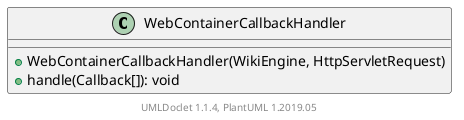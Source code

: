 @startuml

    class WebContainerCallbackHandler [[WebContainerCallbackHandler.html]] {
        +WebContainerCallbackHandler(WikiEngine, HttpServletRequest)
        +handle(Callback[]): void
    }


    center footer UMLDoclet 1.1.4, PlantUML 1.2019.05
@enduml
